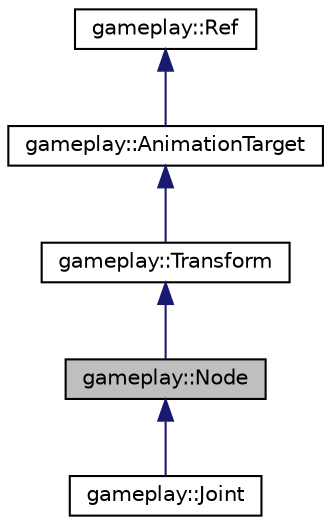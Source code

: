 digraph G
{
  edge [fontname="Helvetica",fontsize="10",labelfontname="Helvetica",labelfontsize="10"];
  node [fontname="Helvetica",fontsize="10",shape=record];
  Node1 [label="gameplay::Node",height=0.2,width=0.4,color="black", fillcolor="grey75", style="filled" fontcolor="black"];
  Node2 -> Node1 [dir="back",color="midnightblue",fontsize="10",style="solid",fontname="Helvetica"];
  Node2 [label="gameplay::Transform",height=0.2,width=0.4,color="black", fillcolor="white", style="filled",URL="$classgameplay_1_1_transform.html"];
  Node3 -> Node2 [dir="back",color="midnightblue",fontsize="10",style="solid",fontname="Helvetica"];
  Node3 [label="gameplay::AnimationTarget",height=0.2,width=0.4,color="black", fillcolor="white", style="filled",URL="$classgameplay_1_1_animation_target.html"];
  Node4 -> Node3 [dir="back",color="midnightblue",fontsize="10",style="solid",fontname="Helvetica"];
  Node4 [label="gameplay::Ref",height=0.2,width=0.4,color="black", fillcolor="white", style="filled",URL="$classgameplay_1_1_ref.html"];
  Node1 -> Node5 [dir="back",color="midnightblue",fontsize="10",style="solid",fontname="Helvetica"];
  Node5 [label="gameplay::Joint",height=0.2,width=0.4,color="black", fillcolor="white", style="filled",URL="$classgameplay_1_1_joint.html"];
}
